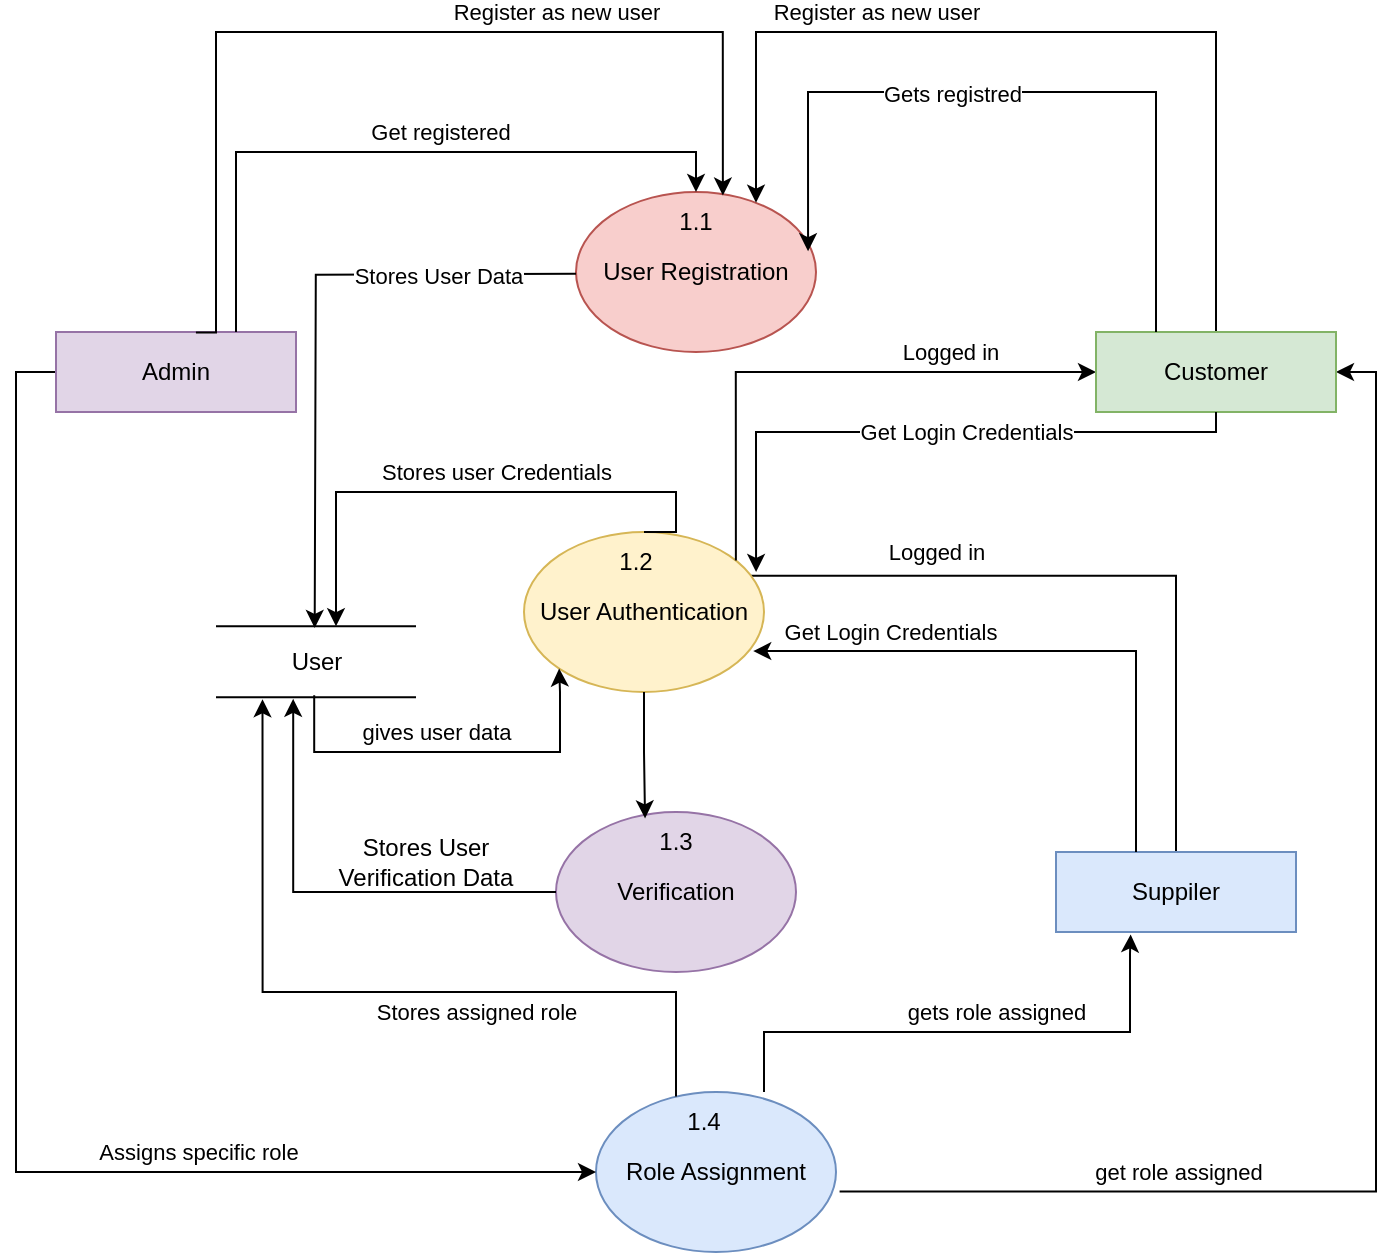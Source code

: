 <mxfile version="26.0.4">
  <diagram name="Page-1" id="Ul5-LBto5dhorNfV26UV">
    <mxGraphModel dx="1489" dy="807" grid="1" gridSize="10" guides="1" tooltips="1" connect="1" arrows="1" fold="1" page="1" pageScale="1" pageWidth="827" pageHeight="1169" math="0" shadow="0">
      <root>
        <mxCell id="0" />
        <mxCell id="1" parent="0" />
        <mxCell id="Gq8MpkualemQJBXAmug--2" value="User Registration" style="ellipse;whiteSpace=wrap;html=1;fillColor=#f8cecc;strokeColor=#b85450;" parent="1" vertex="1">
          <mxGeometry x="380" y="140" width="120" height="80" as="geometry" />
        </mxCell>
        <mxCell id="Gq8MpkualemQJBXAmug--46" style="edgeStyle=orthogonalEdgeStyle;rounded=0;orthogonalLoop=1;jettySize=auto;html=1;exitX=0.926;exitY=0.274;exitDx=0;exitDy=0;exitPerimeter=0;" parent="1" source="Gq8MpkualemQJBXAmug--3" edge="1">
          <mxGeometry relative="1" as="geometry">
            <mxPoint x="680" y="480" as="targetPoint" />
            <mxPoint x="474.0" y="330.003" as="sourcePoint" />
            <Array as="points">
              <mxPoint x="680" y="332" />
            </Array>
          </mxGeometry>
        </mxCell>
        <mxCell id="Gq8MpkualemQJBXAmug--47" value="Logged in" style="edgeLabel;html=1;align=center;verticalAlign=middle;resizable=0;points=[];" parent="Gq8MpkualemQJBXAmug--46" vertex="1" connectable="0">
          <mxGeometry x="-0.542" y="3" relative="1" as="geometry">
            <mxPoint x="12" y="-9" as="offset" />
          </mxGeometry>
        </mxCell>
        <mxCell id="Gq8MpkualemQJBXAmug--3" value="User Authentication" style="ellipse;whiteSpace=wrap;html=1;fillColor=#fff2cc;strokeColor=#d6b656;" parent="1" vertex="1">
          <mxGeometry x="354" y="310" width="120" height="80" as="geometry" />
        </mxCell>
        <mxCell id="Gq8MpkualemQJBXAmug--36" style="edgeStyle=orthogonalEdgeStyle;rounded=0;orthogonalLoop=1;jettySize=auto;html=1;entryX=1;entryY=0.5;entryDx=0;entryDy=0;exitX=1.015;exitY=0.622;exitDx=0;exitDy=0;exitPerimeter=0;" parent="1" target="Gq8MpkualemQJBXAmug--6" edge="1" source="Gq8MpkualemQJBXAmug--4">
          <mxGeometry relative="1" as="geometry">
            <mxPoint x="480" y="540" as="sourcePoint" />
            <mxPoint x="750" y="250" as="targetPoint" />
          </mxGeometry>
        </mxCell>
        <mxCell id="Gq8MpkualemQJBXAmug--37" value="get role assigned" style="edgeLabel;html=1;align=center;verticalAlign=middle;resizable=0;points=[];" parent="Gq8MpkualemQJBXAmug--36" vertex="1" connectable="0">
          <mxGeometry x="-0.517" y="-4" relative="1" as="geometry">
            <mxPoint y="-14" as="offset" />
          </mxGeometry>
        </mxCell>
        <mxCell id="Gq8MpkualemQJBXAmug--38" style="edgeStyle=orthogonalEdgeStyle;rounded=0;orthogonalLoop=1;jettySize=auto;html=1;entryX=0.311;entryY=1.03;entryDx=0;entryDy=0;exitX=1;exitY=0;exitDx=0;exitDy=0;entryPerimeter=0;" parent="1" target="Gq8MpkualemQJBXAmug--7" edge="1" source="Gq8MpkualemQJBXAmug--57">
          <mxGeometry relative="1" as="geometry">
            <mxPoint x="480" y="500" as="sourcePoint" />
            <mxPoint x="610" y="480" as="targetPoint" />
            <Array as="points">
              <mxPoint x="474" y="560" />
              <mxPoint x="657" y="560" />
              <mxPoint x="657" y="521" />
              <mxPoint x="657" y="521" />
            </Array>
          </mxGeometry>
        </mxCell>
        <mxCell id="Gq8MpkualemQJBXAmug--39" value="gets role assigned" style="edgeLabel;html=1;align=center;verticalAlign=middle;resizable=0;points=[];" parent="Gq8MpkualemQJBXAmug--38" vertex="1" connectable="0">
          <mxGeometry x="-0.024" y="2" relative="1" as="geometry">
            <mxPoint x="18" y="-8" as="offset" />
          </mxGeometry>
        </mxCell>
        <mxCell id="Gq8MpkualemQJBXAmug--4" value="Role Assignment" style="ellipse;whiteSpace=wrap;html=1;fillColor=#dae8fc;strokeColor=#6c8ebf;" parent="1" vertex="1">
          <mxGeometry x="390" y="590" width="120" height="80" as="geometry" />
        </mxCell>
        <mxCell id="Gq8MpkualemQJBXAmug--14" style="edgeStyle=orthogonalEdgeStyle;rounded=0;orthogonalLoop=1;jettySize=auto;html=1;entryX=0;entryY=0.5;entryDx=0;entryDy=0;" parent="1" source="Gq8MpkualemQJBXAmug--5" target="Gq8MpkualemQJBXAmug--4" edge="1">
          <mxGeometry relative="1" as="geometry">
            <Array as="points">
              <mxPoint x="100" y="230" />
              <mxPoint x="100" y="630" />
              <mxPoint x="370" y="630" />
            </Array>
          </mxGeometry>
        </mxCell>
        <mxCell id="Gq8MpkualemQJBXAmug--15" value="Assigns specific role" style="edgeLabel;html=1;align=center;verticalAlign=middle;resizable=0;points=[];" parent="Gq8MpkualemQJBXAmug--14" vertex="1" connectable="0">
          <mxGeometry x="0.439" y="3" relative="1" as="geometry">
            <mxPoint y="-7" as="offset" />
          </mxGeometry>
        </mxCell>
        <mxCell id="Gq8MpkualemQJBXAmug--5" value="Admin" style="rounded=0;whiteSpace=wrap;html=1;fillColor=#e1d5e7;strokeColor=#9673a6;" parent="1" vertex="1">
          <mxGeometry x="120" y="210" width="120" height="40" as="geometry" />
        </mxCell>
        <mxCell id="Gq8MpkualemQJBXAmug--31" style="edgeStyle=orthogonalEdgeStyle;rounded=0;orthogonalLoop=1;jettySize=auto;html=1;" parent="1" source="Gq8MpkualemQJBXAmug--6" target="Gq8MpkualemQJBXAmug--2" edge="1">
          <mxGeometry relative="1" as="geometry">
            <Array as="points">
              <mxPoint x="700" y="60" />
              <mxPoint x="470" y="60" />
            </Array>
          </mxGeometry>
        </mxCell>
        <mxCell id="Gq8MpkualemQJBXAmug--33" value="Register as new user" style="edgeLabel;html=1;align=center;verticalAlign=middle;resizable=0;points=[];" parent="Gq8MpkualemQJBXAmug--31" vertex="1" connectable="0">
          <mxGeometry x="0.128" y="-2" relative="1" as="geometry">
            <mxPoint x="-58" y="-8" as="offset" />
          </mxGeometry>
        </mxCell>
        <mxCell id="Gq8MpkualemQJBXAmug--48" style="edgeStyle=orthogonalEdgeStyle;rounded=0;orthogonalLoop=1;jettySize=auto;html=1;endArrow=none;endFill=0;startArrow=classic;startFill=1;" parent="1" edge="1">
          <mxGeometry relative="1" as="geometry">
            <mxPoint x="640" y="230.003" as="sourcePoint" />
            <mxPoint x="459.947" y="324.226" as="targetPoint" />
            <Array as="points">
              <mxPoint x="460" y="229.95" />
            </Array>
          </mxGeometry>
        </mxCell>
        <mxCell id="Gq8MpkualemQJBXAmug--49" value="Logged in" style="edgeLabel;html=1;align=center;verticalAlign=middle;resizable=0;points=[];" parent="Gq8MpkualemQJBXAmug--48" vertex="1" connectable="0">
          <mxGeometry x="-0.469" y="-2" relative="1" as="geometry">
            <mxPoint y="-8" as="offset" />
          </mxGeometry>
        </mxCell>
        <mxCell id="Gq8MpkualemQJBXAmug--6" value="Customer" style="rounded=0;whiteSpace=wrap;html=1;fillColor=#d5e8d4;strokeColor=#82b366;" parent="1" vertex="1">
          <mxGeometry x="640" y="210" width="120" height="40" as="geometry" />
        </mxCell>
        <mxCell id="Gq8MpkualemQJBXAmug--7" value="Suppiler" style="rounded=0;whiteSpace=wrap;html=1;fillColor=#dae8fc;strokeColor=#6c8ebf;" parent="1" vertex="1">
          <mxGeometry x="620" y="470" width="120" height="40" as="geometry" />
        </mxCell>
        <mxCell id="Gq8MpkualemQJBXAmug--8" style="edgeStyle=orthogonalEdgeStyle;rounded=0;orthogonalLoop=1;jettySize=auto;html=1;entryX=0.612;entryY=0.022;entryDx=0;entryDy=0;entryPerimeter=0;exitX=0.583;exitY=0.005;exitDx=0;exitDy=0;exitPerimeter=0;" parent="1" source="Gq8MpkualemQJBXAmug--5" target="Gq8MpkualemQJBXAmug--2" edge="1">
          <mxGeometry relative="1" as="geometry">
            <mxPoint x="200" y="200" as="sourcePoint" />
            <mxPoint x="454.76" y="134.4" as="targetPoint" />
            <Array as="points">
              <mxPoint x="200" y="60" />
              <mxPoint x="453" y="60" />
            </Array>
          </mxGeometry>
        </mxCell>
        <mxCell id="Gq8MpkualemQJBXAmug--9" value="Register as new user" style="edgeLabel;html=1;align=center;verticalAlign=middle;resizable=0;points=[];rotation=0;" parent="Gq8MpkualemQJBXAmug--8" vertex="1" connectable="0">
          <mxGeometry x="-0.031" y="-2" relative="1" as="geometry">
            <mxPoint x="90" y="-12" as="offset" />
          </mxGeometry>
        </mxCell>
        <mxCell id="Gq8MpkualemQJBXAmug--10" style="edgeStyle=orthogonalEdgeStyle;rounded=0;orthogonalLoop=1;jettySize=auto;html=1;entryX=0.75;entryY=0;entryDx=0;entryDy=0;exitX=0.5;exitY=0;exitDx=0;exitDy=0;startArrow=classic;startFill=1;endArrow=none;endFill=0;" parent="1" source="Gq8MpkualemQJBXAmug--2" target="Gq8MpkualemQJBXAmug--5" edge="1">
          <mxGeometry relative="1" as="geometry">
            <mxPoint x="370" y="130" as="sourcePoint" />
            <mxPoint x="220.8" y="160.8" as="targetPoint" />
          </mxGeometry>
        </mxCell>
        <mxCell id="Gq8MpkualemQJBXAmug--12" value="Get registered" style="edgeLabel;html=1;align=center;verticalAlign=middle;resizable=0;points=[];" parent="Gq8MpkualemQJBXAmug--10" vertex="1" connectable="0">
          <mxGeometry x="-0.127" y="2" relative="1" as="geometry">
            <mxPoint y="-12" as="offset" />
          </mxGeometry>
        </mxCell>
        <mxCell id="Gq8MpkualemQJBXAmug--17" value="" style="shape=link;html=1;rounded=0;width=35.455;" parent="1" edge="1">
          <mxGeometry width="100" relative="1" as="geometry">
            <mxPoint x="200" y="374.9" as="sourcePoint" />
            <mxPoint x="300" y="374.9" as="targetPoint" />
          </mxGeometry>
        </mxCell>
        <mxCell id="Gq8MpkualemQJBXAmug--25" style="edgeStyle=orthogonalEdgeStyle;rounded=0;orthogonalLoop=1;jettySize=auto;html=1;exitX=0.482;exitY=1.055;exitDx=0;exitDy=0;exitPerimeter=0;entryX=0;entryY=1;entryDx=0;entryDy=0;" parent="1" source="Gq8MpkualemQJBXAmug--19" target="Gq8MpkualemQJBXAmug--3" edge="1">
          <mxGeometry relative="1" as="geometry">
            <mxPoint x="250" y="400" as="sourcePoint" />
            <Array as="points">
              <mxPoint x="249" y="420" />
              <mxPoint x="372" y="420" />
              <mxPoint x="372" y="390" />
              <mxPoint x="372" y="390" />
            </Array>
            <mxPoint x="414" y="390" as="targetPoint" />
          </mxGeometry>
        </mxCell>
        <mxCell id="Gq8MpkualemQJBXAmug--28" value="gives user data" style="edgeLabel;html=1;align=center;verticalAlign=middle;resizable=0;points=[];" parent="Gq8MpkualemQJBXAmug--25" vertex="1" connectable="0">
          <mxGeometry x="-0.078" y="-1" relative="1" as="geometry">
            <mxPoint y="-11" as="offset" />
          </mxGeometry>
        </mxCell>
        <mxCell id="Gq8MpkualemQJBXAmug--19" value="User" style="text;html=1;align=center;verticalAlign=middle;resizable=0;points=[];autosize=1;strokeColor=none;fillColor=none;" parent="1" vertex="1">
          <mxGeometry x="225" y="360" width="50" height="30" as="geometry" />
        </mxCell>
        <mxCell id="Gq8MpkualemQJBXAmug--21" style="edgeStyle=orthogonalEdgeStyle;rounded=0;orthogonalLoop=1;jettySize=auto;html=1;entryX=0.487;entryY=-0.03;entryDx=0;entryDy=0;entryPerimeter=0;" parent="1" edge="1">
          <mxGeometry relative="1" as="geometry">
            <mxPoint x="380" y="180.9" as="sourcePoint" />
            <mxPoint x="249.35" y="358" as="targetPoint" />
          </mxGeometry>
        </mxCell>
        <mxCell id="Gq8MpkualemQJBXAmug--22" value="Stores User Data" style="edgeLabel;html=1;align=center;verticalAlign=middle;resizable=0;points=[];" parent="Gq8MpkualemQJBXAmug--21" vertex="1" connectable="0">
          <mxGeometry x="-0.391" y="1" relative="1" as="geometry">
            <mxPoint x="24" y="-1" as="offset" />
          </mxGeometry>
        </mxCell>
        <mxCell id="Gq8MpkualemQJBXAmug--23" style="edgeStyle=orthogonalEdgeStyle;rounded=0;orthogonalLoop=1;jettySize=auto;html=1;entryX=0.967;entryY=-0.03;entryDx=0;entryDy=0;entryPerimeter=0;exitX=0.5;exitY=0;exitDx=0;exitDy=0;" parent="1" source="Gq8MpkualemQJBXAmug--3" edge="1">
          <mxGeometry relative="1" as="geometry">
            <mxPoint x="356.65" y="350.0" as="sourcePoint" />
            <mxPoint x="260.0" y="357.1" as="targetPoint" />
            <Array as="points">
              <mxPoint x="430" y="290" />
              <mxPoint x="260" y="290" />
            </Array>
          </mxGeometry>
        </mxCell>
        <mxCell id="Gq8MpkualemQJBXAmug--24" value="Stores user Credentials" style="edgeLabel;html=1;align=center;verticalAlign=middle;resizable=0;points=[];" parent="Gq8MpkualemQJBXAmug--23" vertex="1" connectable="0">
          <mxGeometry x="-0.073" y="3" relative="1" as="geometry">
            <mxPoint y="-13" as="offset" />
          </mxGeometry>
        </mxCell>
        <mxCell id="Gq8MpkualemQJBXAmug--29" style="edgeStyle=orthogonalEdgeStyle;rounded=0;orthogonalLoop=1;jettySize=auto;html=1;entryX=-0.035;entryY=1.121;entryDx=0;entryDy=0;entryPerimeter=0;" parent="1" source="Gq8MpkualemQJBXAmug--4" target="Gq8MpkualemQJBXAmug--19" edge="1">
          <mxGeometry relative="1" as="geometry">
            <Array as="points">
              <mxPoint x="430" y="540" />
              <mxPoint x="223" y="540" />
            </Array>
            <mxPoint x="430" y="560" as="sourcePoint" />
          </mxGeometry>
        </mxCell>
        <mxCell id="Gq8MpkualemQJBXAmug--30" value="Stores assigned role" style="edgeLabel;html=1;align=center;verticalAlign=middle;resizable=0;points=[];" parent="Gq8MpkualemQJBXAmug--29" vertex="1" connectable="0">
          <mxGeometry x="-0.1" y="2" relative="1" as="geometry">
            <mxPoint x="30" y="8" as="offset" />
          </mxGeometry>
        </mxCell>
        <mxCell id="Gq8MpkualemQJBXAmug--34" style="edgeStyle=orthogonalEdgeStyle;rounded=0;orthogonalLoop=1;jettySize=auto;html=1;entryX=0.967;entryY=0.37;entryDx=0;entryDy=0;entryPerimeter=0;" parent="1" source="Gq8MpkualemQJBXAmug--6" target="Gq8MpkualemQJBXAmug--2" edge="1">
          <mxGeometry relative="1" as="geometry">
            <Array as="points">
              <mxPoint x="670" y="90" />
              <mxPoint x="496" y="90" />
            </Array>
          </mxGeometry>
        </mxCell>
        <mxCell id="Gq8MpkualemQJBXAmug--35" value="Gets registred" style="edgeLabel;html=1;align=center;verticalAlign=middle;resizable=0;points=[];" parent="Gq8MpkualemQJBXAmug--34" vertex="1" connectable="0">
          <mxGeometry x="0.191" y="1" relative="1" as="geometry">
            <mxPoint as="offset" />
          </mxGeometry>
        </mxCell>
        <mxCell id="Gq8MpkualemQJBXAmug--43" style="edgeStyle=orthogonalEdgeStyle;rounded=0;orthogonalLoop=1;jettySize=auto;html=1;entryX=0.955;entryY=0.744;entryDx=0;entryDy=0;entryPerimeter=0;" parent="1" source="Gq8MpkualemQJBXAmug--7" target="Gq8MpkualemQJBXAmug--3" edge="1">
          <mxGeometry relative="1" as="geometry">
            <mxPoint x="718.24" y="467.68" as="sourcePoint" />
            <mxPoint x="560.0" y="340.0" as="targetPoint" />
            <Array as="points">
              <mxPoint x="660" y="370" />
            </Array>
          </mxGeometry>
        </mxCell>
        <mxCell id="Gq8MpkualemQJBXAmug--45" value="Get Login Credentials" style="edgeLabel;html=1;align=center;verticalAlign=middle;resizable=0;points=[];" parent="Gq8MpkualemQJBXAmug--43" vertex="1" connectable="0">
          <mxGeometry x="0.53" y="1" relative="1" as="geometry">
            <mxPoint y="-11" as="offset" />
          </mxGeometry>
        </mxCell>
        <mxCell id="Gq8MpkualemQJBXAmug--51" style="edgeStyle=orthogonalEdgeStyle;rounded=0;orthogonalLoop=1;jettySize=auto;html=1;entryX=0.967;entryY=0.25;entryDx=0;entryDy=0;entryPerimeter=0;" parent="1" source="Gq8MpkualemQJBXAmug--6" target="Gq8MpkualemQJBXAmug--3" edge="1">
          <mxGeometry relative="1" as="geometry">
            <Array as="points">
              <mxPoint x="700" y="260" />
              <mxPoint x="470" y="260" />
            </Array>
          </mxGeometry>
        </mxCell>
        <mxCell id="Gq8MpkualemQJBXAmug--52" value="Get Login Credentials" style="edgeLabel;html=1;align=center;verticalAlign=middle;resizable=0;points=[];" parent="Gq8MpkualemQJBXAmug--51" vertex="1" connectable="0">
          <mxGeometry x="-0.125" relative="1" as="geometry">
            <mxPoint as="offset" />
          </mxGeometry>
        </mxCell>
        <mxCell id="Gq8MpkualemQJBXAmug--55" value="1.1" style="text;html=1;align=center;verticalAlign=middle;whiteSpace=wrap;rounded=0;" parent="1" vertex="1">
          <mxGeometry x="410" y="140" width="60" height="30" as="geometry" />
        </mxCell>
        <mxCell id="Gq8MpkualemQJBXAmug--56" value="1.2" style="text;html=1;align=center;verticalAlign=middle;whiteSpace=wrap;rounded=0;" parent="1" vertex="1">
          <mxGeometry x="380" y="310" width="60" height="30" as="geometry" />
        </mxCell>
        <mxCell id="Gq8MpkualemQJBXAmug--57" value="1.4" style="text;html=1;align=center;verticalAlign=middle;whiteSpace=wrap;rounded=0;" parent="1" vertex="1">
          <mxGeometry x="414" y="590" width="60" height="30" as="geometry" />
        </mxCell>
        <mxCell id="n9-2xeiogiJ65iEGteET-1" value="Verification" style="ellipse;whiteSpace=wrap;html=1;fillColor=#e1d5e7;strokeColor=#9673a6;" vertex="1" parent="1">
          <mxGeometry x="370" y="450" width="120" height="80" as="geometry" />
        </mxCell>
        <mxCell id="n9-2xeiogiJ65iEGteET-3" style="edgeStyle=orthogonalEdgeStyle;rounded=0;orthogonalLoop=1;jettySize=auto;html=1;entryX=0.371;entryY=0.04;entryDx=0;entryDy=0;entryPerimeter=0;" edge="1" parent="1" source="Gq8MpkualemQJBXAmug--3" target="n9-2xeiogiJ65iEGteET-1">
          <mxGeometry relative="1" as="geometry" />
        </mxCell>
        <mxCell id="n9-2xeiogiJ65iEGteET-4" style="edgeStyle=orthogonalEdgeStyle;rounded=0;orthogonalLoop=1;jettySize=auto;html=1;entryX=0.272;entryY=1.114;entryDx=0;entryDy=0;entryPerimeter=0;" edge="1" parent="1" source="n9-2xeiogiJ65iEGteET-1" target="Gq8MpkualemQJBXAmug--19">
          <mxGeometry relative="1" as="geometry" />
        </mxCell>
        <mxCell id="n9-2xeiogiJ65iEGteET-5" value="1.3" style="text;html=1;align=center;verticalAlign=middle;whiteSpace=wrap;rounded=0;" vertex="1" parent="1">
          <mxGeometry x="400" y="450" width="60" height="30" as="geometry" />
        </mxCell>
        <mxCell id="n9-2xeiogiJ65iEGteET-6" value="Stores User Verification Data" style="text;html=1;align=center;verticalAlign=middle;whiteSpace=wrap;rounded=0;" vertex="1" parent="1">
          <mxGeometry x="260" y="460" width="90" height="30" as="geometry" />
        </mxCell>
      </root>
    </mxGraphModel>
  </diagram>
</mxfile>
